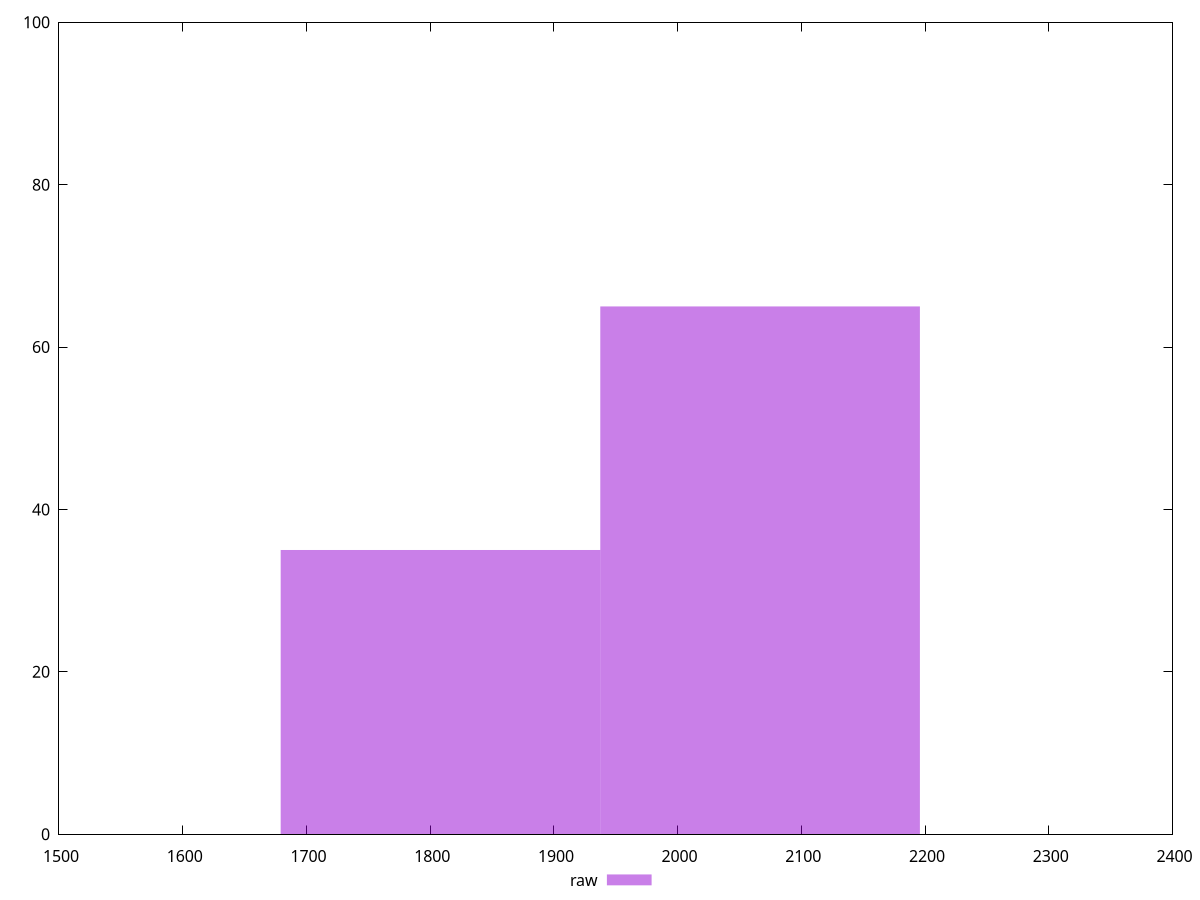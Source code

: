 reset
set terminal svg size 640, 490 enhanced background rgb 'white'
set output "reprap/first-contentful-paint/samples/pages+cached+noexternal+noimg/raw/histogram.svg"

$raw <<EOF
1808.3332600529302 35
2066.6665829176345 65
EOF

set key outside below
set boxwidth 258.3333228647043
set yrange [0:100]
set style fill transparent solid 0.5 noborder

plot \
  $raw title "raw" with boxes, \


reset